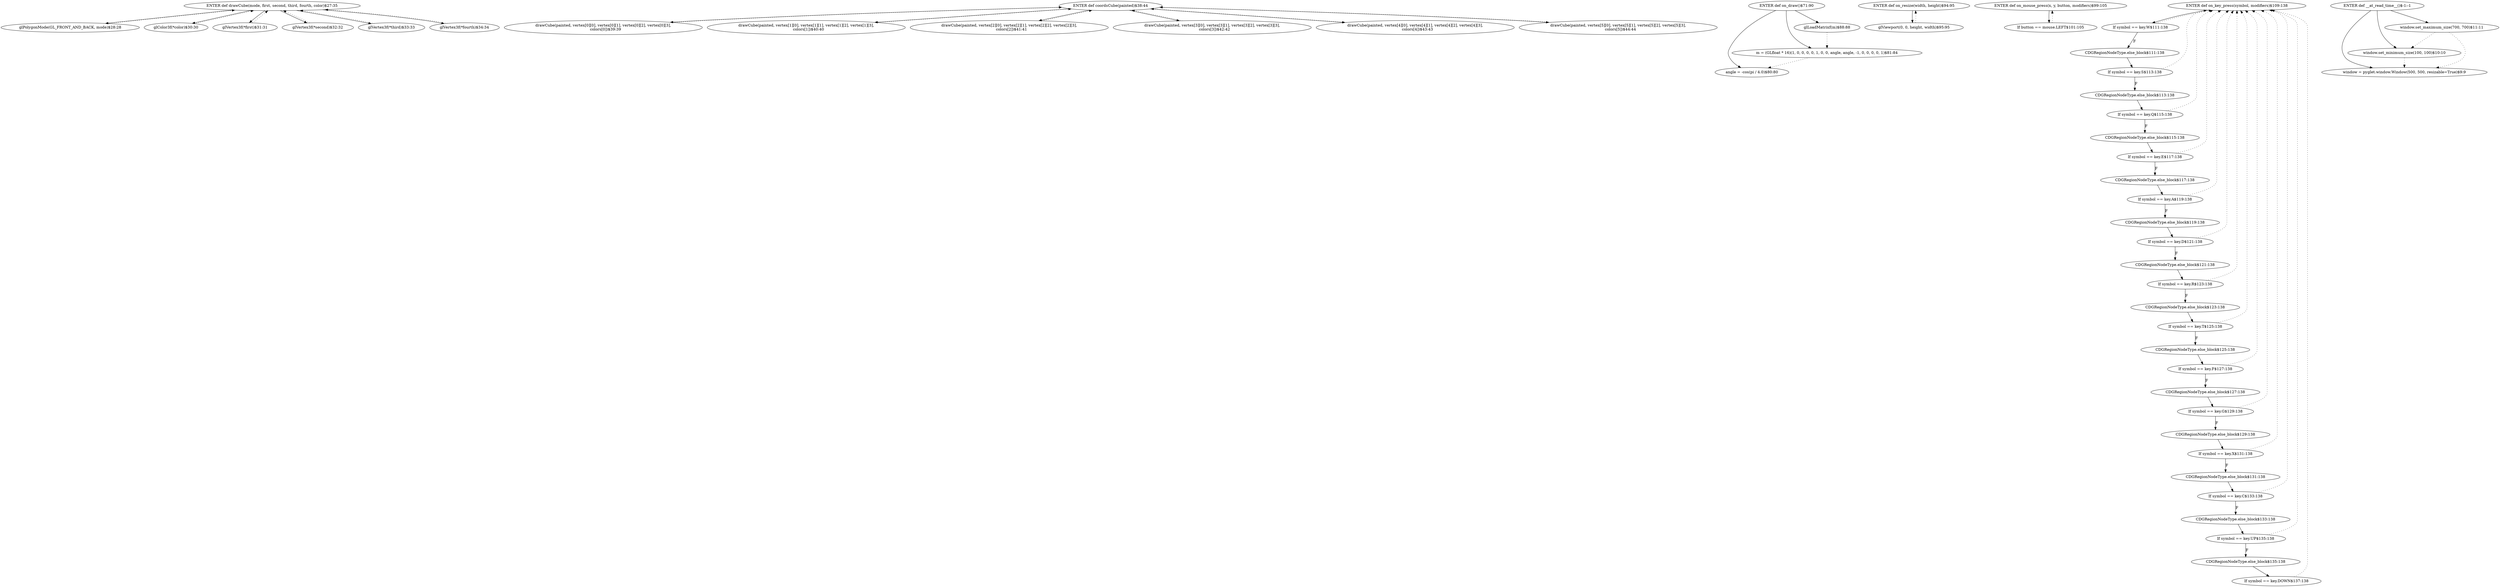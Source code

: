 digraph {
	subgraph sub_0 {
	}
	subgraph sub_1 {
		"b78595de-930f-456a-b7d8-7fb0e11849fa" [label="ENTER def drawCube(mode, first, second, third, fourth, color)$27:35"]
		"d3001a33-c658-4d6e-a2d4-32bb6f3ffecf" [label="glPolygonMode(GL_FRONT_AND_BACK, mode)$28:28"]
		"ac629187-94ea-45a0-beb5-54435150859f" [label="glColor3f(*color)$30:30"]
		"0d8978d8-2007-4d40-8519-da3747b7d294" [label="glVertex3f(*first)$31:31"]
		"3edb9792-b418-4c89-9e9e-b034f5a2ca5d" [label="glVertex3f(*second)$32:32"]
		"54330129-6b36-45ea-90bb-30a660ebf424" [label="glVertex3f(*third)$33:33"]
		"7d849044-8656-42e4-b3e9-e52b6866ba03" [label="glVertex3f(*fourth)$34:34"]
		"b78595de-930f-456a-b7d8-7fb0e11849fa" -> "d3001a33-c658-4d6e-a2d4-32bb6f3ffecf" [style=solid]
		"b78595de-930f-456a-b7d8-7fb0e11849fa" -> "ac629187-94ea-45a0-beb5-54435150859f" [style=solid]
		"b78595de-930f-456a-b7d8-7fb0e11849fa" -> "0d8978d8-2007-4d40-8519-da3747b7d294" [style=solid]
		"b78595de-930f-456a-b7d8-7fb0e11849fa" -> "3edb9792-b418-4c89-9e9e-b034f5a2ca5d" [style=solid]
		"b78595de-930f-456a-b7d8-7fb0e11849fa" -> "54330129-6b36-45ea-90bb-30a660ebf424" [style=solid]
		"b78595de-930f-456a-b7d8-7fb0e11849fa" -> "7d849044-8656-42e4-b3e9-e52b6866ba03" [style=solid]
		"d3001a33-c658-4d6e-a2d4-32bb6f3ffecf" -> "b78595de-930f-456a-b7d8-7fb0e11849fa" [style=dotted]
		"ac629187-94ea-45a0-beb5-54435150859f" -> "b78595de-930f-456a-b7d8-7fb0e11849fa" [style=dotted]
		"0d8978d8-2007-4d40-8519-da3747b7d294" -> "b78595de-930f-456a-b7d8-7fb0e11849fa" [style=dotted]
		"3edb9792-b418-4c89-9e9e-b034f5a2ca5d" -> "b78595de-930f-456a-b7d8-7fb0e11849fa" [style=dotted]
		"54330129-6b36-45ea-90bb-30a660ebf424" -> "b78595de-930f-456a-b7d8-7fb0e11849fa" [style=dotted]
		"7d849044-8656-42e4-b3e9-e52b6866ba03" -> "b78595de-930f-456a-b7d8-7fb0e11849fa" [style=dotted]
	}
	subgraph sub_2 {
		"d4a1f487-4195-4d91-967b-89277dd1aab2" [label="ENTER def coordsCube(painted)$38:44"]
		"5e341936-1ef6-4aa9-b886-baee42ea95fd" [label="drawCube(painted, vertex[0][0], vertex[0][1], vertex[0][2], vertex[0][3],
    colors[0])$39:39"]
		"f2e0e008-95a8-4a7a-a589-cfe23ddd8742" [label="drawCube(painted, vertex[1][0], vertex[1][1], vertex[1][2], vertex[1][3],
    colors[1])$40:40"]
		"b05c51aa-f265-4c3c-8e20-9d04c7b75c3f" [label="drawCube(painted, vertex[2][0], vertex[2][1], vertex[2][2], vertex[2][3],
    colors[2])$41:41"]
		"3e87ea54-09a3-44bc-adcc-d4c3c71c4d52" [label="drawCube(painted, vertex[3][0], vertex[3][1], vertex[3][2], vertex[3][3],
    colors[3])$42:42"]
		"653c5364-a89a-424c-b8b5-effaab79f6a4" [label="drawCube(painted, vertex[4][0], vertex[4][1], vertex[4][2], vertex[4][3],
    colors[4])$43:43"]
		"31aa6dc9-9b3d-4d9c-b793-131a4bcb1694" [label="drawCube(painted, vertex[5][0], vertex[5][1], vertex[5][2], vertex[5][3],
    colors[5])$44:44"]
		"d4a1f487-4195-4d91-967b-89277dd1aab2" -> "5e341936-1ef6-4aa9-b886-baee42ea95fd" [style=solid]
		"d4a1f487-4195-4d91-967b-89277dd1aab2" -> "f2e0e008-95a8-4a7a-a589-cfe23ddd8742" [style=solid]
		"d4a1f487-4195-4d91-967b-89277dd1aab2" -> "b05c51aa-f265-4c3c-8e20-9d04c7b75c3f" [style=solid]
		"d4a1f487-4195-4d91-967b-89277dd1aab2" -> "3e87ea54-09a3-44bc-adcc-d4c3c71c4d52" [style=solid]
		"d4a1f487-4195-4d91-967b-89277dd1aab2" -> "653c5364-a89a-424c-b8b5-effaab79f6a4" [style=solid]
		"d4a1f487-4195-4d91-967b-89277dd1aab2" -> "31aa6dc9-9b3d-4d9c-b793-131a4bcb1694" [style=solid]
		"5e341936-1ef6-4aa9-b886-baee42ea95fd" -> "d4a1f487-4195-4d91-967b-89277dd1aab2" [style=dotted]
		"f2e0e008-95a8-4a7a-a589-cfe23ddd8742" -> "d4a1f487-4195-4d91-967b-89277dd1aab2" [style=dotted]
		"b05c51aa-f265-4c3c-8e20-9d04c7b75c3f" -> "d4a1f487-4195-4d91-967b-89277dd1aab2" [style=dotted]
		"3e87ea54-09a3-44bc-adcc-d4c3c71c4d52" -> "d4a1f487-4195-4d91-967b-89277dd1aab2" [style=dotted]
		"653c5364-a89a-424c-b8b5-effaab79f6a4" -> "d4a1f487-4195-4d91-967b-89277dd1aab2" [style=dotted]
		"31aa6dc9-9b3d-4d9c-b793-131a4bcb1694" -> "d4a1f487-4195-4d91-967b-89277dd1aab2" [style=dotted]
	}
	subgraph sub_3 {
	}
	subgraph sub_4 {
	}
	subgraph sub_5 {
		"5df563eb-5482-4723-aebe-11133a942203" [label="ENTER def on_draw()$71:90"]
		"af7f9c4d-9097-4d7f-bb33-678edf567773" [label="angle = -cos(pi / 4.0)$80:80"]
		"cf3b0ce9-63bc-493e-8cd0-820b83cf9cfd" [label="m = (GLfloat * 16)(1, 0, 0, 0, 0, 1, 0, 0, angle, angle, -1, 0, 0, 0, 0, 1)$81:84"]
		"f222f65d-3885-43a6-b71a-35f847ad62f8" [label="glLoadMatrixf(m)$88:88"]
		"5df563eb-5482-4723-aebe-11133a942203" -> "af7f9c4d-9097-4d7f-bb33-678edf567773" [style=solid]
		"5df563eb-5482-4723-aebe-11133a942203" -> "cf3b0ce9-63bc-493e-8cd0-820b83cf9cfd" [style=solid]
		"5df563eb-5482-4723-aebe-11133a942203" -> "f222f65d-3885-43a6-b71a-35f847ad62f8" [style=solid]
		"cf3b0ce9-63bc-493e-8cd0-820b83cf9cfd" -> "af7f9c4d-9097-4d7f-bb33-678edf567773" [style=dotted]
		"f222f65d-3885-43a6-b71a-35f847ad62f8" -> "cf3b0ce9-63bc-493e-8cd0-820b83cf9cfd" [style=dotted]
	}
	subgraph sub_6 {
		"7d3c386c-d2c4-4bf5-af20-cff3fbafd1da" [label="ENTER def on_resize(width, height)$94:95"]
		"364e4a36-adca-4464-b7ff-418f6010da78" [label="glViewport(0, 0, height, width)$95:95"]
		"7d3c386c-d2c4-4bf5-af20-cff3fbafd1da" -> "364e4a36-adca-4464-b7ff-418f6010da78" [style=solid]
		"364e4a36-adca-4464-b7ff-418f6010da78" -> "7d3c386c-d2c4-4bf5-af20-cff3fbafd1da" [style=dotted]
	}
	subgraph sub_7 {
		"f35d6594-8e60-4888-8259-86580dcb67c4" [label="ENTER def on_mouse_press(x, y, button, modifiers)$99:105"]
		"51a9f814-df28-4c2f-ade2-cd1dff3587f7" [label="If button == mouse.LEFT$101:105"]
		"f35d6594-8e60-4888-8259-86580dcb67c4" -> "51a9f814-df28-4c2f-ade2-cd1dff3587f7" [style=solid]
		"51a9f814-df28-4c2f-ade2-cd1dff3587f7" -> "f35d6594-8e60-4888-8259-86580dcb67c4" [style=dotted]
	}
	subgraph sub_8 {
		"a73f0153-eac4-4b7b-9bcb-bfda3210c00c" [label="ENTER def on_key_press(symbol, modifiers)$109:138"]
		"7ac43d12-a874-4311-9c23-3a4d108ce13c" [label="If symbol == key.W$111:138"]
		"2ee24816-22a1-4d32-948d-0861af3ef874" [label="CDGRegionNodeType.else_block$111:138"]
		"471f5f12-d54b-4732-a457-acf24f0c2031" [label="If symbol == key.S$113:138"]
		"66e2d67c-d942-4d10-9a08-f68aecdab9de" [label="CDGRegionNodeType.else_block$113:138"]
		"3b915b7c-d848-419e-ae04-11c66359eec7" [label="If symbol == key.Q$115:138"]
		"f0c0c772-3589-47cc-b1d3-4e0e2f6676a2" [label="CDGRegionNodeType.else_block$115:138"]
		"70f90203-c4a3-4439-9f06-c6a88c2d98e7" [label="If symbol == key.E$117:138"]
		"86d41a26-7cda-4456-af87-0db43356a777" [label="CDGRegionNodeType.else_block$117:138"]
		"c671c2f1-591c-4127-9a81-6a9b4175e036" [label="If symbol == key.A$119:138"]
		"4ac2d7d1-b8f9-4583-b2ba-894d69b56e7b" [label="CDGRegionNodeType.else_block$119:138"]
		"1c0608fc-3878-4488-b63e-863b87de2947" [label="If symbol == key.D$121:138"]
		"acff0ade-92af-4cb5-9e5a-2f8c28e7dcf2" [label="CDGRegionNodeType.else_block$121:138"]
		"7aa4cf41-97b8-4d58-9dd5-60e25115733f" [label="If symbol == key.R$123:138"]
		"555b9248-3637-44c2-9d4f-bd9df807f1a1" [label="CDGRegionNodeType.else_block$123:138"]
		"5a200abb-64e3-4891-a0e7-7e4f9b4c1697" [label="If symbol == key.T$125:138"]
		"884e51d3-afa1-4bae-9a1a-1948e8e456f3" [label="CDGRegionNodeType.else_block$125:138"]
		"55710679-2e53-470d-b72e-c0ad639f7576" [label="If symbol == key.F$127:138"]
		"c6594ecf-197a-4dbd-8aa2-13fe9841663b" [label="CDGRegionNodeType.else_block$127:138"]
		"ea391a14-2959-432c-82bf-ff403f8866f3" [label="If symbol == key.G$129:138"]
		"de1f58b2-45a9-40a9-833a-b287aafb0409" [label="CDGRegionNodeType.else_block$129:138"]
		"78bdd401-f699-436c-b03c-05f45391a5ac" [label="If symbol == key.X$131:138"]
		"9ebded36-a189-47ea-8c96-0c992bbcd94b" [label="CDGRegionNodeType.else_block$131:138"]
		"255c65fd-20c1-40dd-8bee-1403b876f258" [label="If symbol == key.C$133:138"]
		"4c74d65a-460d-417e-86e2-e0f32111e2b5" [label="CDGRegionNodeType.else_block$133:138"]
		"b1b6eb50-0bb4-4ca8-a2ce-7ff708cda31b" [label="If symbol == key.UP$135:138"]
		"2e214387-239d-4d61-8b99-075ac510d421" [label="CDGRegionNodeType.else_block$135:138"]
		"ac59e822-d504-420e-ae6b-f972143a35df" [label="If symbol == key.DOWN$137:138"]
		"a73f0153-eac4-4b7b-9bcb-bfda3210c00c" -> "7ac43d12-a874-4311-9c23-3a4d108ce13c" [style=solid]
		"7ac43d12-a874-4311-9c23-3a4d108ce13c" -> "2ee24816-22a1-4d32-948d-0861af3ef874" [label=F style=solid]
		"2ee24816-22a1-4d32-948d-0861af3ef874" -> "471f5f12-d54b-4732-a457-acf24f0c2031" [style=solid]
		"471f5f12-d54b-4732-a457-acf24f0c2031" -> "66e2d67c-d942-4d10-9a08-f68aecdab9de" [label=F style=solid]
		"66e2d67c-d942-4d10-9a08-f68aecdab9de" -> "3b915b7c-d848-419e-ae04-11c66359eec7" [style=solid]
		"3b915b7c-d848-419e-ae04-11c66359eec7" -> "f0c0c772-3589-47cc-b1d3-4e0e2f6676a2" [label=F style=solid]
		"f0c0c772-3589-47cc-b1d3-4e0e2f6676a2" -> "70f90203-c4a3-4439-9f06-c6a88c2d98e7" [style=solid]
		"70f90203-c4a3-4439-9f06-c6a88c2d98e7" -> "86d41a26-7cda-4456-af87-0db43356a777" [label=F style=solid]
		"86d41a26-7cda-4456-af87-0db43356a777" -> "c671c2f1-591c-4127-9a81-6a9b4175e036" [style=solid]
		"c671c2f1-591c-4127-9a81-6a9b4175e036" -> "4ac2d7d1-b8f9-4583-b2ba-894d69b56e7b" [label=F style=solid]
		"4ac2d7d1-b8f9-4583-b2ba-894d69b56e7b" -> "1c0608fc-3878-4488-b63e-863b87de2947" [style=solid]
		"1c0608fc-3878-4488-b63e-863b87de2947" -> "acff0ade-92af-4cb5-9e5a-2f8c28e7dcf2" [label=F style=solid]
		"acff0ade-92af-4cb5-9e5a-2f8c28e7dcf2" -> "7aa4cf41-97b8-4d58-9dd5-60e25115733f" [style=solid]
		"7aa4cf41-97b8-4d58-9dd5-60e25115733f" -> "555b9248-3637-44c2-9d4f-bd9df807f1a1" [label=F style=solid]
		"555b9248-3637-44c2-9d4f-bd9df807f1a1" -> "5a200abb-64e3-4891-a0e7-7e4f9b4c1697" [style=solid]
		"5a200abb-64e3-4891-a0e7-7e4f9b4c1697" -> "884e51d3-afa1-4bae-9a1a-1948e8e456f3" [label=F style=solid]
		"884e51d3-afa1-4bae-9a1a-1948e8e456f3" -> "55710679-2e53-470d-b72e-c0ad639f7576" [style=solid]
		"55710679-2e53-470d-b72e-c0ad639f7576" -> "c6594ecf-197a-4dbd-8aa2-13fe9841663b" [label=F style=solid]
		"c6594ecf-197a-4dbd-8aa2-13fe9841663b" -> "ea391a14-2959-432c-82bf-ff403f8866f3" [style=solid]
		"ea391a14-2959-432c-82bf-ff403f8866f3" -> "de1f58b2-45a9-40a9-833a-b287aafb0409" [label=F style=solid]
		"de1f58b2-45a9-40a9-833a-b287aafb0409" -> "78bdd401-f699-436c-b03c-05f45391a5ac" [style=solid]
		"78bdd401-f699-436c-b03c-05f45391a5ac" -> "9ebded36-a189-47ea-8c96-0c992bbcd94b" [label=F style=solid]
		"9ebded36-a189-47ea-8c96-0c992bbcd94b" -> "255c65fd-20c1-40dd-8bee-1403b876f258" [style=solid]
		"255c65fd-20c1-40dd-8bee-1403b876f258" -> "4c74d65a-460d-417e-86e2-e0f32111e2b5" [label=F style=solid]
		"4c74d65a-460d-417e-86e2-e0f32111e2b5" -> "b1b6eb50-0bb4-4ca8-a2ce-7ff708cda31b" [style=solid]
		"b1b6eb50-0bb4-4ca8-a2ce-7ff708cda31b" -> "2e214387-239d-4d61-8b99-075ac510d421" [label=F style=solid]
		"2e214387-239d-4d61-8b99-075ac510d421" -> "ac59e822-d504-420e-ae6b-f972143a35df" [style=solid]
		"7ac43d12-a874-4311-9c23-3a4d108ce13c" -> "a73f0153-eac4-4b7b-9bcb-bfda3210c00c" [style=dotted]
		"471f5f12-d54b-4732-a457-acf24f0c2031" -> "a73f0153-eac4-4b7b-9bcb-bfda3210c00c" [style=dotted]
		"3b915b7c-d848-419e-ae04-11c66359eec7" -> "a73f0153-eac4-4b7b-9bcb-bfda3210c00c" [style=dotted]
		"70f90203-c4a3-4439-9f06-c6a88c2d98e7" -> "a73f0153-eac4-4b7b-9bcb-bfda3210c00c" [style=dotted]
		"c671c2f1-591c-4127-9a81-6a9b4175e036" -> "a73f0153-eac4-4b7b-9bcb-bfda3210c00c" [style=dotted]
		"1c0608fc-3878-4488-b63e-863b87de2947" -> "a73f0153-eac4-4b7b-9bcb-bfda3210c00c" [style=dotted]
		"7aa4cf41-97b8-4d58-9dd5-60e25115733f" -> "a73f0153-eac4-4b7b-9bcb-bfda3210c00c" [style=dotted]
		"5a200abb-64e3-4891-a0e7-7e4f9b4c1697" -> "a73f0153-eac4-4b7b-9bcb-bfda3210c00c" [style=dotted]
		"55710679-2e53-470d-b72e-c0ad639f7576" -> "a73f0153-eac4-4b7b-9bcb-bfda3210c00c" [style=dotted]
		"ea391a14-2959-432c-82bf-ff403f8866f3" -> "a73f0153-eac4-4b7b-9bcb-bfda3210c00c" [style=dotted]
		"78bdd401-f699-436c-b03c-05f45391a5ac" -> "a73f0153-eac4-4b7b-9bcb-bfda3210c00c" [style=dotted]
		"255c65fd-20c1-40dd-8bee-1403b876f258" -> "a73f0153-eac4-4b7b-9bcb-bfda3210c00c" [style=dotted]
		"b1b6eb50-0bb4-4ca8-a2ce-7ff708cda31b" -> "a73f0153-eac4-4b7b-9bcb-bfda3210c00c" [style=dotted]
		"ac59e822-d504-420e-ae6b-f972143a35df" -> "a73f0153-eac4-4b7b-9bcb-bfda3210c00c" [style=dotted]
	}
	subgraph sub_9 {
		"2174b499-e0fd-477f-847b-d5e58b09f9dd" [label="ENTER def __at_read_time__()$-1:-1"]
		"b5c8c170-13b1-4bff-bc3b-a64207a439fd" [label="window = pyglet.window.Window(500, 500, resizable=True)$9:9"]
		"275e95a4-99de-420f-b279-35318273ecba" [label="window.set_minimum_size(100, 100)$10:10"]
		"253a3736-2c90-4e2f-86ac-f46a10ce7b8e" [label="window.set_maximum_size(700, 700)$11:11"]
		"2174b499-e0fd-477f-847b-d5e58b09f9dd" -> "b5c8c170-13b1-4bff-bc3b-a64207a439fd" [style=solid]
		"2174b499-e0fd-477f-847b-d5e58b09f9dd" -> "275e95a4-99de-420f-b279-35318273ecba" [style=solid]
		"2174b499-e0fd-477f-847b-d5e58b09f9dd" -> "253a3736-2c90-4e2f-86ac-f46a10ce7b8e" [style=solid]
		"275e95a4-99de-420f-b279-35318273ecba" -> "b5c8c170-13b1-4bff-bc3b-a64207a439fd" [style=dotted]
		"253a3736-2c90-4e2f-86ac-f46a10ce7b8e" -> "b5c8c170-13b1-4bff-bc3b-a64207a439fd" [style=dotted]
		"253a3736-2c90-4e2f-86ac-f46a10ce7b8e" -> "275e95a4-99de-420f-b279-35318273ecba" [style=dotted]
	}
}
